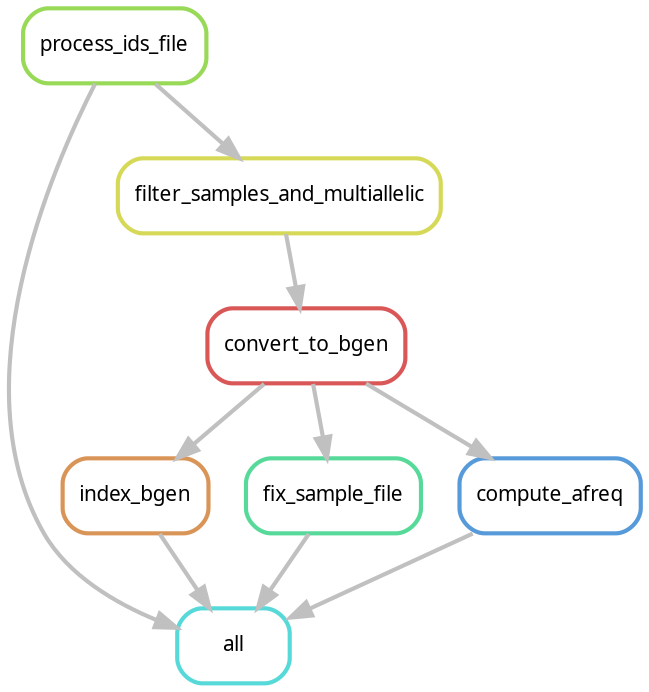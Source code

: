 digraph snakemake_dag {
    graph[bgcolor=white, margin=0];
    node[shape=box, style=rounded, fontname=sans,                 fontsize=10, penwidth=2];
    edge[penwidth=2, color=grey];
	0[label = "all", color = "0.50 0.6 0.85", style="rounded"];
	1[label = "index_bgen", color = "0.08 0.6 0.85", style="rounded"];
	2[label = "convert_to_bgen", color = "0.00 0.6 0.85", style="rounded"];
	3[label = "filter_samples_and_multiallelic", color = "0.17 0.6 0.85", style="rounded"];
	4[label = "process_ids_file", color = "0.25 0.6 0.85", style="rounded"];
	5[label = "fix_sample_file", color = "0.42 0.6 0.85", style="rounded"];
	6[label = "compute_afreq", color = "0.58 0.6 0.85", style="rounded"];
	1 -> 0
	5 -> 0
	6 -> 0
	4 -> 0
	2 -> 1
	3 -> 2
	4 -> 3
	2 -> 5
	2 -> 6
}            
